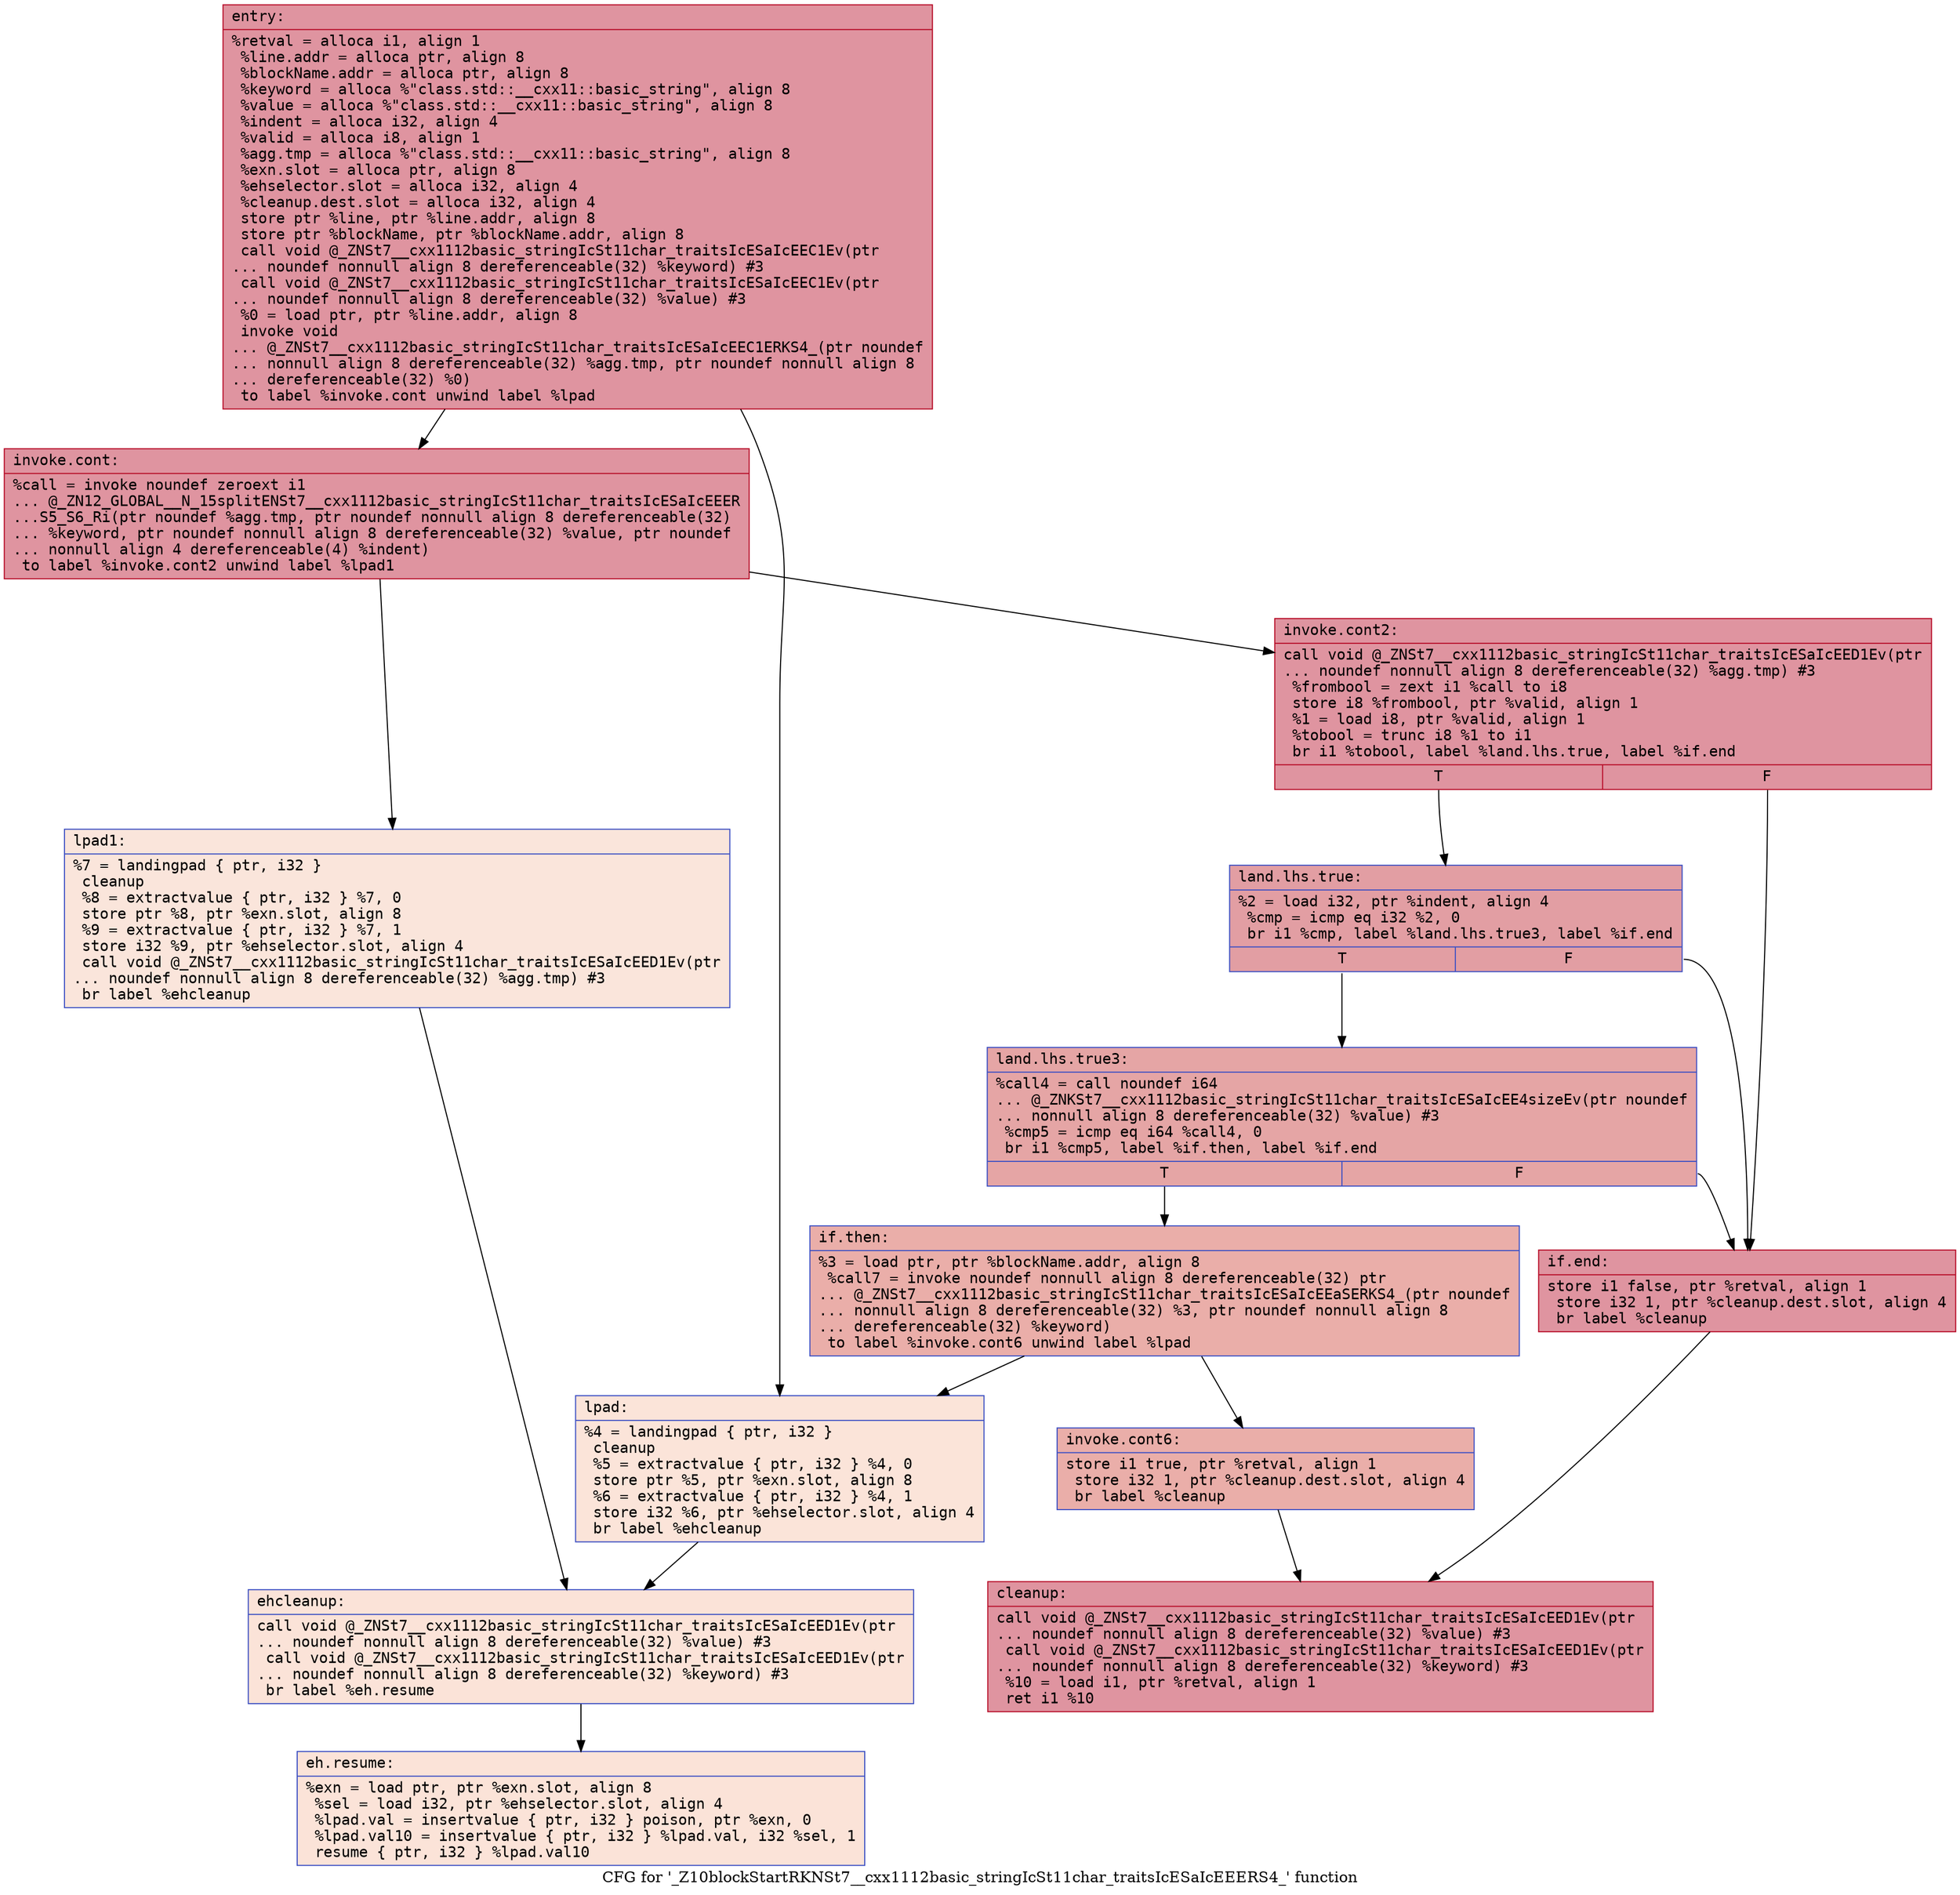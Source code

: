 digraph "CFG for '_Z10blockStartRKNSt7__cxx1112basic_stringIcSt11char_traitsIcESaIcEEERS4_' function" {
	label="CFG for '_Z10blockStartRKNSt7__cxx1112basic_stringIcSt11char_traitsIcESaIcEEERS4_' function";

	Node0x55957e5a4a00 [shape=record,color="#b70d28ff", style=filled, fillcolor="#b70d2870" fontname="Courier",label="{entry:\l|  %retval = alloca i1, align 1\l  %line.addr = alloca ptr, align 8\l  %blockName.addr = alloca ptr, align 8\l  %keyword = alloca %\"class.std::__cxx11::basic_string\", align 8\l  %value = alloca %\"class.std::__cxx11::basic_string\", align 8\l  %indent = alloca i32, align 4\l  %valid = alloca i8, align 1\l  %agg.tmp = alloca %\"class.std::__cxx11::basic_string\", align 8\l  %exn.slot = alloca ptr, align 8\l  %ehselector.slot = alloca i32, align 4\l  %cleanup.dest.slot = alloca i32, align 4\l  store ptr %line, ptr %line.addr, align 8\l  store ptr %blockName, ptr %blockName.addr, align 8\l  call void @_ZNSt7__cxx1112basic_stringIcSt11char_traitsIcESaIcEEC1Ev(ptr\l... noundef nonnull align 8 dereferenceable(32) %keyword) #3\l  call void @_ZNSt7__cxx1112basic_stringIcSt11char_traitsIcESaIcEEC1Ev(ptr\l... noundef nonnull align 8 dereferenceable(32) %value) #3\l  %0 = load ptr, ptr %line.addr, align 8\l  invoke void\l... @_ZNSt7__cxx1112basic_stringIcSt11char_traitsIcESaIcEEC1ERKS4_(ptr noundef\l... nonnull align 8 dereferenceable(32) %agg.tmp, ptr noundef nonnull align 8\l... dereferenceable(32) %0)\l          to label %invoke.cont unwind label %lpad\l}"];
	Node0x55957e5a4a00 -> Node0x55957e5a56d0[tooltip="entry -> invoke.cont\nProbability 100.00%" ];
	Node0x55957e5a4a00 -> Node0x55957e5a5750[tooltip="entry -> lpad\nProbability 0.00%" ];
	Node0x55957e5a56d0 [shape=record,color="#b70d28ff", style=filled, fillcolor="#b70d2870" fontname="Courier",label="{invoke.cont:\l|  %call = invoke noundef zeroext i1\l... @_ZN12_GLOBAL__N_15splitENSt7__cxx1112basic_stringIcSt11char_traitsIcESaIcEEER\l...S5_S6_Ri(ptr noundef %agg.tmp, ptr noundef nonnull align 8 dereferenceable(32)\l... %keyword, ptr noundef nonnull align 8 dereferenceable(32) %value, ptr noundef\l... nonnull align 4 dereferenceable(4) %indent)\l          to label %invoke.cont2 unwind label %lpad1\l}"];
	Node0x55957e5a56d0 -> Node0x55957e5a52f0[tooltip="invoke.cont -> invoke.cont2\nProbability 100.00%" ];
	Node0x55957e5a56d0 -> Node0x55957e5a5b80[tooltip="invoke.cont -> lpad1\nProbability 0.00%" ];
	Node0x55957e5a52f0 [shape=record,color="#b70d28ff", style=filled, fillcolor="#b70d2870" fontname="Courier",label="{invoke.cont2:\l|  call void @_ZNSt7__cxx1112basic_stringIcSt11char_traitsIcESaIcEED1Ev(ptr\l... noundef nonnull align 8 dereferenceable(32) %agg.tmp) #3\l  %frombool = zext i1 %call to i8\l  store i8 %frombool, ptr %valid, align 1\l  %1 = load i8, ptr %valid, align 1\l  %tobool = trunc i8 %1 to i1\l  br i1 %tobool, label %land.lhs.true, label %if.end\l|{<s0>T|<s1>F}}"];
	Node0x55957e5a52f0:s0 -> Node0x55957e5a5f50[tooltip="invoke.cont2 -> land.lhs.true\nProbability 50.00%" ];
	Node0x55957e5a52f0:s1 -> Node0x55957e5a62e0[tooltip="invoke.cont2 -> if.end\nProbability 50.00%" ];
	Node0x55957e5a5f50 [shape=record,color="#3d50c3ff", style=filled, fillcolor="#be242e70" fontname="Courier",label="{land.lhs.true:\l|  %2 = load i32, ptr %indent, align 4\l  %cmp = icmp eq i32 %2, 0\l  br i1 %cmp, label %land.lhs.true3, label %if.end\l|{<s0>T|<s1>F}}"];
	Node0x55957e5a5f50:s0 -> Node0x55957e5a6530[tooltip="land.lhs.true -> land.lhs.true3\nProbability 37.50%" ];
	Node0x55957e5a5f50:s1 -> Node0x55957e5a62e0[tooltip="land.lhs.true -> if.end\nProbability 62.50%" ];
	Node0x55957e5a6530 [shape=record,color="#3d50c3ff", style=filled, fillcolor="#c5333470" fontname="Courier",label="{land.lhs.true3:\l|  %call4 = call noundef i64\l... @_ZNKSt7__cxx1112basic_stringIcSt11char_traitsIcESaIcEE4sizeEv(ptr noundef\l... nonnull align 8 dereferenceable(32) %value) #3\l  %cmp5 = icmp eq i64 %call4, 0\l  br i1 %cmp5, label %if.then, label %if.end\l|{<s0>T|<s1>F}}"];
	Node0x55957e5a6530:s0 -> Node0x55957e5a6980[tooltip="land.lhs.true3 -> if.then\nProbability 37.50%" ];
	Node0x55957e5a6530:s1 -> Node0x55957e5a62e0[tooltip="land.lhs.true3 -> if.end\nProbability 62.50%" ];
	Node0x55957e5a6980 [shape=record,color="#3d50c3ff", style=filled, fillcolor="#d0473d70" fontname="Courier",label="{if.then:\l|  %3 = load ptr, ptr %blockName.addr, align 8\l  %call7 = invoke noundef nonnull align 8 dereferenceable(32) ptr\l... @_ZNSt7__cxx1112basic_stringIcSt11char_traitsIcESaIcEEaSERKS4_(ptr noundef\l... nonnull align 8 dereferenceable(32) %3, ptr noundef nonnull align 8\l... dereferenceable(32) %keyword)\l          to label %invoke.cont6 unwind label %lpad\l}"];
	Node0x55957e5a6980 -> Node0x55957e5a6eb0[tooltip="if.then -> invoke.cont6\nProbability 100.00%" ];
	Node0x55957e5a6980 -> Node0x55957e5a5750[tooltip="if.then -> lpad\nProbability 0.00%" ];
	Node0x55957e5a6eb0 [shape=record,color="#3d50c3ff", style=filled, fillcolor="#d0473d70" fontname="Courier",label="{invoke.cont6:\l|  store i1 true, ptr %retval, align 1\l  store i32 1, ptr %cleanup.dest.slot, align 4\l  br label %cleanup\l}"];
	Node0x55957e5a6eb0 -> Node0x55957e5a6e60[tooltip="invoke.cont6 -> cleanup\nProbability 100.00%" ];
	Node0x55957e5a5750 [shape=record,color="#3d50c3ff", style=filled, fillcolor="#f5c1a970" fontname="Courier",label="{lpad:\l|  %4 = landingpad \{ ptr, i32 \}\l          cleanup\l  %5 = extractvalue \{ ptr, i32 \} %4, 0\l  store ptr %5, ptr %exn.slot, align 8\l  %6 = extractvalue \{ ptr, i32 \} %4, 1\l  store i32 %6, ptr %ehselector.slot, align 4\l  br label %ehcleanup\l}"];
	Node0x55957e5a5750 -> Node0x55957e5a76b0[tooltip="lpad -> ehcleanup\nProbability 100.00%" ];
	Node0x55957e5a5b80 [shape=record,color="#3d50c3ff", style=filled, fillcolor="#f4c5ad70" fontname="Courier",label="{lpad1:\l|  %7 = landingpad \{ ptr, i32 \}\l          cleanup\l  %8 = extractvalue \{ ptr, i32 \} %7, 0\l  store ptr %8, ptr %exn.slot, align 8\l  %9 = extractvalue \{ ptr, i32 \} %7, 1\l  store i32 %9, ptr %ehselector.slot, align 4\l  call void @_ZNSt7__cxx1112basic_stringIcSt11char_traitsIcESaIcEED1Ev(ptr\l... noundef nonnull align 8 dereferenceable(32) %agg.tmp) #3\l  br label %ehcleanup\l}"];
	Node0x55957e5a5b80 -> Node0x55957e5a76b0[tooltip="lpad1 -> ehcleanup\nProbability 100.00%" ];
	Node0x55957e5a62e0 [shape=record,color="#b70d28ff", style=filled, fillcolor="#b70d2870" fontname="Courier",label="{if.end:\l|  store i1 false, ptr %retval, align 1\l  store i32 1, ptr %cleanup.dest.slot, align 4\l  br label %cleanup\l}"];
	Node0x55957e5a62e0 -> Node0x55957e5a6e60[tooltip="if.end -> cleanup\nProbability 100.00%" ];
	Node0x55957e5a6e60 [shape=record,color="#b70d28ff", style=filled, fillcolor="#b70d2870" fontname="Courier",label="{cleanup:\l|  call void @_ZNSt7__cxx1112basic_stringIcSt11char_traitsIcESaIcEED1Ev(ptr\l... noundef nonnull align 8 dereferenceable(32) %value) #3\l  call void @_ZNSt7__cxx1112basic_stringIcSt11char_traitsIcESaIcEED1Ev(ptr\l... noundef nonnull align 8 dereferenceable(32) %keyword) #3\l  %10 = load i1, ptr %retval, align 1\l  ret i1 %10\l}"];
	Node0x55957e5a76b0 [shape=record,color="#3d50c3ff", style=filled, fillcolor="#f6bfa670" fontname="Courier",label="{ehcleanup:\l|  call void @_ZNSt7__cxx1112basic_stringIcSt11char_traitsIcESaIcEED1Ev(ptr\l... noundef nonnull align 8 dereferenceable(32) %value) #3\l  call void @_ZNSt7__cxx1112basic_stringIcSt11char_traitsIcESaIcEED1Ev(ptr\l... noundef nonnull align 8 dereferenceable(32) %keyword) #3\l  br label %eh.resume\l}"];
	Node0x55957e5a76b0 -> Node0x55957e5a7a50[tooltip="ehcleanup -> eh.resume\nProbability 100.00%" ];
	Node0x55957e5a7a50 [shape=record,color="#3d50c3ff", style=filled, fillcolor="#f6bfa670" fontname="Courier",label="{eh.resume:\l|  %exn = load ptr, ptr %exn.slot, align 8\l  %sel = load i32, ptr %ehselector.slot, align 4\l  %lpad.val = insertvalue \{ ptr, i32 \} poison, ptr %exn, 0\l  %lpad.val10 = insertvalue \{ ptr, i32 \} %lpad.val, i32 %sel, 1\l  resume \{ ptr, i32 \} %lpad.val10\l}"];
}
